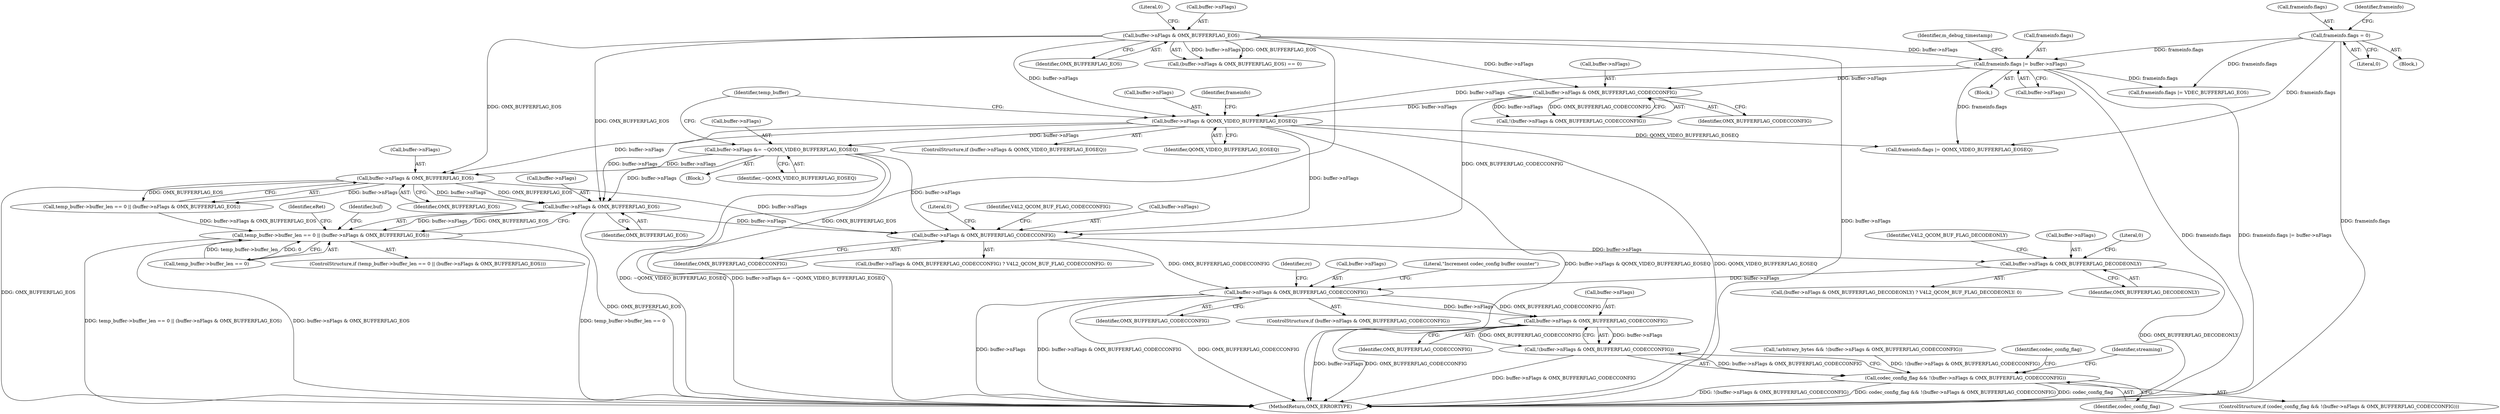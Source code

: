 digraph "0_Android_5b82f4f90c3d531313714df4b936f92fb0ff15cf_0@pointer" {
"1000627" [label="(Call,buffer->nFlags & OMX_BUFFERFLAG_EOS)"];
"1000539" [label="(Call,buffer->nFlags &= ~QOMX_VIDEO_BUFFERFLAG_EOSEQ)"];
"1000528" [label="(Call,buffer->nFlags & QOMX_VIDEO_BUFFERFLAG_EOSEQ)"];
"1000184" [label="(Call,buffer->nFlags & OMX_BUFFERFLAG_EOS)"];
"1000475" [label="(Call,frameinfo.flags |= buffer->nFlags)"];
"1000377" [label="(Call,frameinfo.flags = 0)"];
"1000503" [label="(Call,buffer->nFlags & OMX_BUFFERFLAG_CODECCONFIG)"];
"1000551" [label="(Call,buffer->nFlags & OMX_BUFFERFLAG_EOS)"];
"1000621" [label="(Call,temp_buffer->buffer_len == 0 || (buffer->nFlags & OMX_BUFFERFLAG_EOS))"];
"1000767" [label="(Call,buffer->nFlags & OMX_BUFFERFLAG_CODECCONFIG)"];
"1000779" [label="(Call,buffer->nFlags & OMX_BUFFERFLAG_DECODEONLY)"];
"1000787" [label="(Call,buffer->nFlags & OMX_BUFFERFLAG_CODECCONFIG)"];
"1000818" [label="(Call,buffer->nFlags & OMX_BUFFERFLAG_CODECCONFIG)"];
"1000817" [label="(Call,!(buffer->nFlags & OMX_BUFFERFLAG_CODECCONFIG))"];
"1000815" [label="(Call,codec_config_flag && !(buffer->nFlags & OMX_BUFFERFLAG_CODECCONFIG))"];
"1000772" [label="(Identifier,V4L2_QCOM_BUF_FLAG_CODECCONFIG)"];
"1000791" [label="(Identifier,OMX_BUFFERFLAG_CODECCONFIG)"];
"1000188" [label="(Identifier,OMX_BUFFERFLAG_EOS)"];
"1000779" [label="(Call,buffer->nFlags & OMX_BUFFERFLAG_DECODEONLY)"];
"1000503" [label="(Call,buffer->nFlags & OMX_BUFFERFLAG_CODECCONFIG)"];
"1000559" [label="(Call,frameinfo.flags |= VDEC_BUFFERFLAG_EOS)"];
"1000783" [label="(Identifier,OMX_BUFFERFLAG_DECODEONLY)"];
"1000784" [label="(Identifier,V4L2_QCOM_BUF_FLAG_DECODEONLY)"];
"1000771" [label="(Identifier,OMX_BUFFERFLAG_CODECCONFIG)"];
"1000766" [label="(Call,(buffer->nFlags & OMX_BUFFERFLAG_CODECCONFIG) ? V4L2_QCOM_BUF_FLAG_CODECCONFIG: 0)"];
"1000475" [label="(Call,frameinfo.flags |= buffer->nFlags)"];
"1000819" [label="(Call,buffer->nFlags)"];
"1000799" [label="(Identifier,rc)"];
"1000552" [label="(Call,buffer->nFlags)"];
"1000767" [label="(Call,buffer->nFlags & OMX_BUFFERFLAG_CODECCONFIG)"];
"1000540" [label="(Call,buffer->nFlags)"];
"1000627" [label="(Call,buffer->nFlags & OMX_BUFFERFLAG_EOS)"];
"1000622" [label="(Call,temp_buffer->buffer_len == 0)"];
"1000483" [label="(Identifier,m_debug_timestamp)"];
"1000381" [label="(Literal,0)"];
"1000628" [label="(Call,buffer->nFlags)"];
"1000545" [label="(Call,temp_buffer->buffer_len == 0 || (buffer->nFlags & OMX_BUFFERFLAG_EOS))"];
"1000502" [label="(Call,!(buffer->nFlags & OMX_BUFFERFLAG_CODECCONFIG))"];
"1000499" [label="(Call,!arbitrary_bytes && !(buffer->nFlags & OMX_BUFFERFLAG_CODECCONFIG))"];
"1000527" [label="(ControlStructure,if (buffer->nFlags & QOMX_VIDEO_BUFFERFLAG_EOSEQ))"];
"1000529" [label="(Call,buffer->nFlags)"];
"1000189" [label="(Literal,0)"];
"1000504" [label="(Call,buffer->nFlags)"];
"1000184" [label="(Call,buffer->nFlags & OMX_BUFFERFLAG_EOS)"];
"1000474" [label="(Block,)"];
"1000817" [label="(Call,!(buffer->nFlags & OMX_BUFFERFLAG_CODECCONFIG))"];
"1000787" [label="(Call,buffer->nFlags & OMX_BUFFERFLAG_CODECCONFIG)"];
"1000536" [label="(Identifier,frameinfo)"];
"1000479" [label="(Call,buffer->nFlags)"];
"1000816" [label="(Identifier,codec_config_flag)"];
"1000108" [label="(Block,)"];
"1000548" [label="(Identifier,temp_buffer)"];
"1000631" [label="(Identifier,OMX_BUFFERFLAG_EOS)"];
"1000621" [label="(Call,temp_buffer->buffer_len == 0 || (buffer->nFlags & OMX_BUFFERFLAG_EOS))"];
"1000183" [label="(Call,(buffer->nFlags & OMX_BUFFERFLAG_EOS) == 0)"];
"1000539" [label="(Call,buffer->nFlags &= ~QOMX_VIDEO_BUFFERFLAG_EOSEQ)"];
"1000635" [label="(Identifier,buf)"];
"1000532" [label="(Identifier,QOMX_VIDEO_BUFFERFLAG_EOSEQ)"];
"1000377" [label="(Call,frameinfo.flags = 0)"];
"1000814" [label="(ControlStructure,if (codec_config_flag && !(buffer->nFlags & OMX_BUFFERFLAG_CODECCONFIG)))"];
"1000476" [label="(Call,frameinfo.flags)"];
"1000780" [label="(Call,buffer->nFlags)"];
"1000822" [label="(Identifier,OMX_BUFFERFLAG_CODECCONFIG)"];
"1000551" [label="(Call,buffer->nFlags & OMX_BUFFERFLAG_EOS)"];
"1000528" [label="(Call,buffer->nFlags & QOMX_VIDEO_BUFFERFLAG_EOSEQ)"];
"1000507" [label="(Identifier,OMX_BUFFERFLAG_CODECCONFIG)"];
"1000620" [label="(ControlStructure,if (temp_buffer->buffer_len == 0 || (buffer->nFlags & OMX_BUFFERFLAG_EOS)))"];
"1000533" [label="(Block,)"];
"1000786" [label="(ControlStructure,if (buffer->nFlags & OMX_BUFFERFLAG_CODECCONFIG))"];
"1000788" [label="(Call,buffer->nFlags)"];
"1000642" [label="(Identifier,eRet)"];
"1000818" [label="(Call,buffer->nFlags & OMX_BUFFERFLAG_CODECCONFIG)"];
"1000908" [label="(MethodReturn,OMX_ERRORTYPE)"];
"1000768" [label="(Call,buffer->nFlags)"];
"1000815" [label="(Call,codec_config_flag && !(buffer->nFlags & OMX_BUFFERFLAG_CODECCONFIG))"];
"1000778" [label="(Call,(buffer->nFlags & OMX_BUFFERFLAG_DECODEONLY) ? V4L2_QCOM_BUF_FLAG_DECODEONLY: 0)"];
"1000825" [label="(Identifier,codec_config_flag)"];
"1000543" [label="(Identifier,~QOMX_VIDEO_BUFFERFLAG_EOSEQ)"];
"1000830" [label="(Identifier,streaming)"];
"1000185" [label="(Call,buffer->nFlags)"];
"1000534" [label="(Call,frameinfo.flags |= QOMX_VIDEO_BUFFERFLAG_EOSEQ)"];
"1000378" [label="(Call,frameinfo.flags)"];
"1000384" [label="(Identifier,frameinfo)"];
"1000773" [label="(Literal,0)"];
"1000555" [label="(Identifier,OMX_BUFFERFLAG_EOS)"];
"1000785" [label="(Literal,0)"];
"1000794" [label="(Literal,\"Increment codec_config buffer counter\")"];
"1000627" -> "1000621"  [label="AST: "];
"1000627" -> "1000631"  [label="CFG: "];
"1000628" -> "1000627"  [label="AST: "];
"1000631" -> "1000627"  [label="AST: "];
"1000621" -> "1000627"  [label="CFG: "];
"1000627" -> "1000908"  [label="DDG: OMX_BUFFERFLAG_EOS"];
"1000627" -> "1000621"  [label="DDG: buffer->nFlags"];
"1000627" -> "1000621"  [label="DDG: OMX_BUFFERFLAG_EOS"];
"1000539" -> "1000627"  [label="DDG: buffer->nFlags"];
"1000528" -> "1000627"  [label="DDG: buffer->nFlags"];
"1000551" -> "1000627"  [label="DDG: buffer->nFlags"];
"1000551" -> "1000627"  [label="DDG: OMX_BUFFERFLAG_EOS"];
"1000184" -> "1000627"  [label="DDG: OMX_BUFFERFLAG_EOS"];
"1000627" -> "1000767"  [label="DDG: buffer->nFlags"];
"1000539" -> "1000533"  [label="AST: "];
"1000539" -> "1000543"  [label="CFG: "];
"1000540" -> "1000539"  [label="AST: "];
"1000543" -> "1000539"  [label="AST: "];
"1000548" -> "1000539"  [label="CFG: "];
"1000539" -> "1000908"  [label="DDG: ~QOMX_VIDEO_BUFFERFLAG_EOSEQ"];
"1000539" -> "1000908"  [label="DDG: buffer->nFlags &= ~QOMX_VIDEO_BUFFERFLAG_EOSEQ"];
"1000528" -> "1000539"  [label="DDG: buffer->nFlags"];
"1000539" -> "1000551"  [label="DDG: buffer->nFlags"];
"1000539" -> "1000767"  [label="DDG: buffer->nFlags"];
"1000528" -> "1000527"  [label="AST: "];
"1000528" -> "1000532"  [label="CFG: "];
"1000529" -> "1000528"  [label="AST: "];
"1000532" -> "1000528"  [label="AST: "];
"1000536" -> "1000528"  [label="CFG: "];
"1000548" -> "1000528"  [label="CFG: "];
"1000528" -> "1000908"  [label="DDG: buffer->nFlags & QOMX_VIDEO_BUFFERFLAG_EOSEQ"];
"1000528" -> "1000908"  [label="DDG: QOMX_VIDEO_BUFFERFLAG_EOSEQ"];
"1000184" -> "1000528"  [label="DDG: buffer->nFlags"];
"1000475" -> "1000528"  [label="DDG: buffer->nFlags"];
"1000503" -> "1000528"  [label="DDG: buffer->nFlags"];
"1000528" -> "1000534"  [label="DDG: QOMX_VIDEO_BUFFERFLAG_EOSEQ"];
"1000528" -> "1000551"  [label="DDG: buffer->nFlags"];
"1000528" -> "1000767"  [label="DDG: buffer->nFlags"];
"1000184" -> "1000183"  [label="AST: "];
"1000184" -> "1000188"  [label="CFG: "];
"1000185" -> "1000184"  [label="AST: "];
"1000188" -> "1000184"  [label="AST: "];
"1000189" -> "1000184"  [label="CFG: "];
"1000184" -> "1000908"  [label="DDG: OMX_BUFFERFLAG_EOS"];
"1000184" -> "1000908"  [label="DDG: buffer->nFlags"];
"1000184" -> "1000183"  [label="DDG: buffer->nFlags"];
"1000184" -> "1000183"  [label="DDG: OMX_BUFFERFLAG_EOS"];
"1000184" -> "1000475"  [label="DDG: buffer->nFlags"];
"1000184" -> "1000503"  [label="DDG: buffer->nFlags"];
"1000184" -> "1000551"  [label="DDG: OMX_BUFFERFLAG_EOS"];
"1000475" -> "1000474"  [label="AST: "];
"1000475" -> "1000479"  [label="CFG: "];
"1000476" -> "1000475"  [label="AST: "];
"1000479" -> "1000475"  [label="AST: "];
"1000483" -> "1000475"  [label="CFG: "];
"1000475" -> "1000908"  [label="DDG: frameinfo.flags"];
"1000475" -> "1000908"  [label="DDG: frameinfo.flags |= buffer->nFlags"];
"1000377" -> "1000475"  [label="DDG: frameinfo.flags"];
"1000475" -> "1000503"  [label="DDG: buffer->nFlags"];
"1000475" -> "1000534"  [label="DDG: frameinfo.flags"];
"1000475" -> "1000559"  [label="DDG: frameinfo.flags"];
"1000377" -> "1000108"  [label="AST: "];
"1000377" -> "1000381"  [label="CFG: "];
"1000378" -> "1000377"  [label="AST: "];
"1000381" -> "1000377"  [label="AST: "];
"1000384" -> "1000377"  [label="CFG: "];
"1000377" -> "1000908"  [label="DDG: frameinfo.flags"];
"1000377" -> "1000534"  [label="DDG: frameinfo.flags"];
"1000377" -> "1000559"  [label="DDG: frameinfo.flags"];
"1000503" -> "1000502"  [label="AST: "];
"1000503" -> "1000507"  [label="CFG: "];
"1000504" -> "1000503"  [label="AST: "];
"1000507" -> "1000503"  [label="AST: "];
"1000502" -> "1000503"  [label="CFG: "];
"1000503" -> "1000502"  [label="DDG: buffer->nFlags"];
"1000503" -> "1000502"  [label="DDG: OMX_BUFFERFLAG_CODECCONFIG"];
"1000503" -> "1000767"  [label="DDG: OMX_BUFFERFLAG_CODECCONFIG"];
"1000551" -> "1000545"  [label="AST: "];
"1000551" -> "1000555"  [label="CFG: "];
"1000552" -> "1000551"  [label="AST: "];
"1000555" -> "1000551"  [label="AST: "];
"1000545" -> "1000551"  [label="CFG: "];
"1000551" -> "1000908"  [label="DDG: OMX_BUFFERFLAG_EOS"];
"1000551" -> "1000545"  [label="DDG: buffer->nFlags"];
"1000551" -> "1000545"  [label="DDG: OMX_BUFFERFLAG_EOS"];
"1000551" -> "1000767"  [label="DDG: buffer->nFlags"];
"1000621" -> "1000620"  [label="AST: "];
"1000621" -> "1000622"  [label="CFG: "];
"1000622" -> "1000621"  [label="AST: "];
"1000635" -> "1000621"  [label="CFG: "];
"1000642" -> "1000621"  [label="CFG: "];
"1000621" -> "1000908"  [label="DDG: temp_buffer->buffer_len == 0"];
"1000621" -> "1000908"  [label="DDG: temp_buffer->buffer_len == 0 || (buffer->nFlags & OMX_BUFFERFLAG_EOS)"];
"1000621" -> "1000908"  [label="DDG: buffer->nFlags & OMX_BUFFERFLAG_EOS"];
"1000622" -> "1000621"  [label="DDG: temp_buffer->buffer_len"];
"1000622" -> "1000621"  [label="DDG: 0"];
"1000545" -> "1000621"  [label="DDG: buffer->nFlags & OMX_BUFFERFLAG_EOS"];
"1000767" -> "1000766"  [label="AST: "];
"1000767" -> "1000771"  [label="CFG: "];
"1000768" -> "1000767"  [label="AST: "];
"1000771" -> "1000767"  [label="AST: "];
"1000772" -> "1000767"  [label="CFG: "];
"1000773" -> "1000767"  [label="CFG: "];
"1000767" -> "1000779"  [label="DDG: buffer->nFlags"];
"1000767" -> "1000787"  [label="DDG: OMX_BUFFERFLAG_CODECCONFIG"];
"1000779" -> "1000778"  [label="AST: "];
"1000779" -> "1000783"  [label="CFG: "];
"1000780" -> "1000779"  [label="AST: "];
"1000783" -> "1000779"  [label="AST: "];
"1000784" -> "1000779"  [label="CFG: "];
"1000785" -> "1000779"  [label="CFG: "];
"1000779" -> "1000908"  [label="DDG: OMX_BUFFERFLAG_DECODEONLY"];
"1000779" -> "1000787"  [label="DDG: buffer->nFlags"];
"1000787" -> "1000786"  [label="AST: "];
"1000787" -> "1000791"  [label="CFG: "];
"1000788" -> "1000787"  [label="AST: "];
"1000791" -> "1000787"  [label="AST: "];
"1000794" -> "1000787"  [label="CFG: "];
"1000799" -> "1000787"  [label="CFG: "];
"1000787" -> "1000908"  [label="DDG: OMX_BUFFERFLAG_CODECCONFIG"];
"1000787" -> "1000908"  [label="DDG: buffer->nFlags"];
"1000787" -> "1000908"  [label="DDG: buffer->nFlags & OMX_BUFFERFLAG_CODECCONFIG"];
"1000787" -> "1000818"  [label="DDG: buffer->nFlags"];
"1000787" -> "1000818"  [label="DDG: OMX_BUFFERFLAG_CODECCONFIG"];
"1000818" -> "1000817"  [label="AST: "];
"1000818" -> "1000822"  [label="CFG: "];
"1000819" -> "1000818"  [label="AST: "];
"1000822" -> "1000818"  [label="AST: "];
"1000817" -> "1000818"  [label="CFG: "];
"1000818" -> "1000908"  [label="DDG: buffer->nFlags"];
"1000818" -> "1000908"  [label="DDG: OMX_BUFFERFLAG_CODECCONFIG"];
"1000818" -> "1000817"  [label="DDG: buffer->nFlags"];
"1000818" -> "1000817"  [label="DDG: OMX_BUFFERFLAG_CODECCONFIG"];
"1000817" -> "1000815"  [label="AST: "];
"1000815" -> "1000817"  [label="CFG: "];
"1000817" -> "1000908"  [label="DDG: buffer->nFlags & OMX_BUFFERFLAG_CODECCONFIG"];
"1000817" -> "1000815"  [label="DDG: buffer->nFlags & OMX_BUFFERFLAG_CODECCONFIG"];
"1000815" -> "1000814"  [label="AST: "];
"1000815" -> "1000816"  [label="CFG: "];
"1000816" -> "1000815"  [label="AST: "];
"1000825" -> "1000815"  [label="CFG: "];
"1000830" -> "1000815"  [label="CFG: "];
"1000815" -> "1000908"  [label="DDG: codec_config_flag"];
"1000815" -> "1000908"  [label="DDG: !(buffer->nFlags & OMX_BUFFERFLAG_CODECCONFIG)"];
"1000815" -> "1000908"  [label="DDG: codec_config_flag && !(buffer->nFlags & OMX_BUFFERFLAG_CODECCONFIG)"];
"1000499" -> "1000815"  [label="DDG: !(buffer->nFlags & OMX_BUFFERFLAG_CODECCONFIG)"];
}
